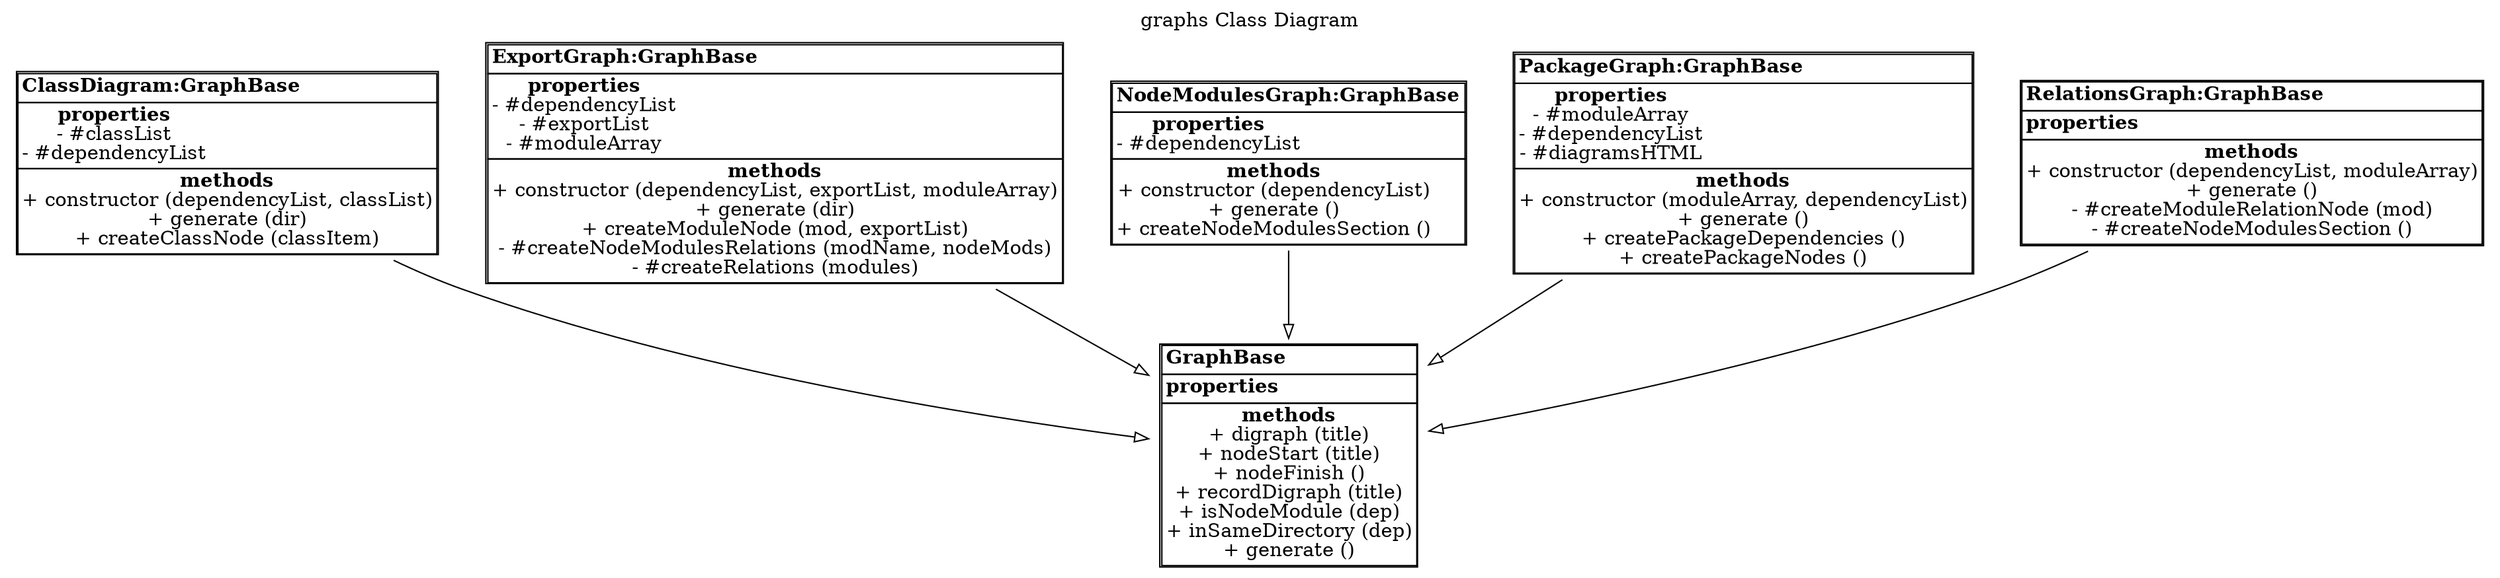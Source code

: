 digraph {label="graphs Class Diagram";
labelloc="t";
"ClassDiagram" [shape = none, label =<<TABLE cellspacing="0" cellborder="1" align="left">
<TR><TD align="left"><B>ClassDiagram:GraphBase</B></TD></TR>
<TR><TD align="left"><B>properties</B><BR/>
- #classList<BR/>
- #dependencyList<BR/>
</TD></TR>
<TR><TD align="left"><B>methods</B><BR/>
+ constructor (dependencyList, classList)<BR/>
+ generate (dir)<BR/>
+ createClassNode (classItem)<BR/>
</TD></TR>
</TABLE>>];
"ClassDiagram"->"GraphBase" [arrowhead=empty];

"ExportGraph" [shape = none, label =<<TABLE cellspacing="0" cellborder="1" align="left">
<TR><TD align="left"><B>ExportGraph:GraphBase</B></TD></TR>
<TR><TD align="left"><B>properties</B><BR/>
- #dependencyList<BR/>
- #exportList<BR/>
- #moduleArray<BR/>
</TD></TR>
<TR><TD align="left"><B>methods</B><BR/>
+ constructor (dependencyList, exportList, moduleArray)<BR/>
+ generate (dir)<BR/>
+ createModuleNode (mod, exportList)<BR/>
- #createNodeModulesRelations (modName, nodeMods)<BR/>
- #createRelations (modules)<BR/>
</TD></TR>
</TABLE>>];
"ExportGraph"->"GraphBase" [arrowhead=empty];

"GraphBase" [shape = none, label =<<TABLE cellspacing="0" cellborder="1" align="left">
<TR><TD align="left"><B>GraphBase</B></TD></TR>
<TR><TD align="left"><B>properties</B><BR/>
</TD></TR>
<TR><TD align="left"><B>methods</B><BR/>
+ digraph (title)<BR/>
+ nodeStart (title)<BR/>
+ nodeFinish ()<BR/>
+ recordDigraph (title)<BR/>
+ isNodeModule (dep)<BR/>
+ inSameDirectory (dep)<BR/>
+ generate ()<BR/>
</TD></TR>
</TABLE>>];

"NodeModulesGraph" [shape = none, label =<<TABLE cellspacing="0" cellborder="1" align="left">
<TR><TD align="left"><B>NodeModulesGraph:GraphBase</B></TD></TR>
<TR><TD align="left"><B>properties</B><BR/>
- #dependencyList<BR/>
</TD></TR>
<TR><TD align="left"><B>methods</B><BR/>
+ constructor (dependencyList)<BR/>
+ generate ()<BR/>
+ createNodeModulesSection ()<BR/>
</TD></TR>
</TABLE>>];
"NodeModulesGraph"->"GraphBase" [arrowhead=empty];

"PackageGraph" [shape = none, label =<<TABLE cellspacing="0" cellborder="1" align="left">
<TR><TD align="left"><B>PackageGraph:GraphBase</B></TD></TR>
<TR><TD align="left"><B>properties</B><BR/>
- #moduleArray<BR/>
- #dependencyList<BR/>
- #diagramsHTML<BR/>
</TD></TR>
<TR><TD align="left"><B>methods</B><BR/>
+ constructor (moduleArray, dependencyList)<BR/>
+ generate ()<BR/>
+ createPackageDependencies ()<BR/>
+ createPackageNodes ()<BR/>
</TD></TR>
</TABLE>>];
"PackageGraph"->"GraphBase" [arrowhead=empty];

"RelationsGraph" [shape = none, label =<<TABLE cellspacing="0" cellborder="1" align="left">
<TR><TD align="left"><B>RelationsGraph:GraphBase</B></TD></TR>
<TR><TD align="left"><B>properties</B><BR/>
</TD></TR>
<TR><TD align="left"><B>methods</B><BR/>
+ constructor (dependencyList, moduleArray)<BR/>
+ generate ()<BR/>
- #createModuleRelationNode (mod)<BR/>
- #createNodeModulesSection ()<BR/>
</TD></TR>
</TABLE>>];
"RelationsGraph"->"GraphBase" [arrowhead=empty];

}
